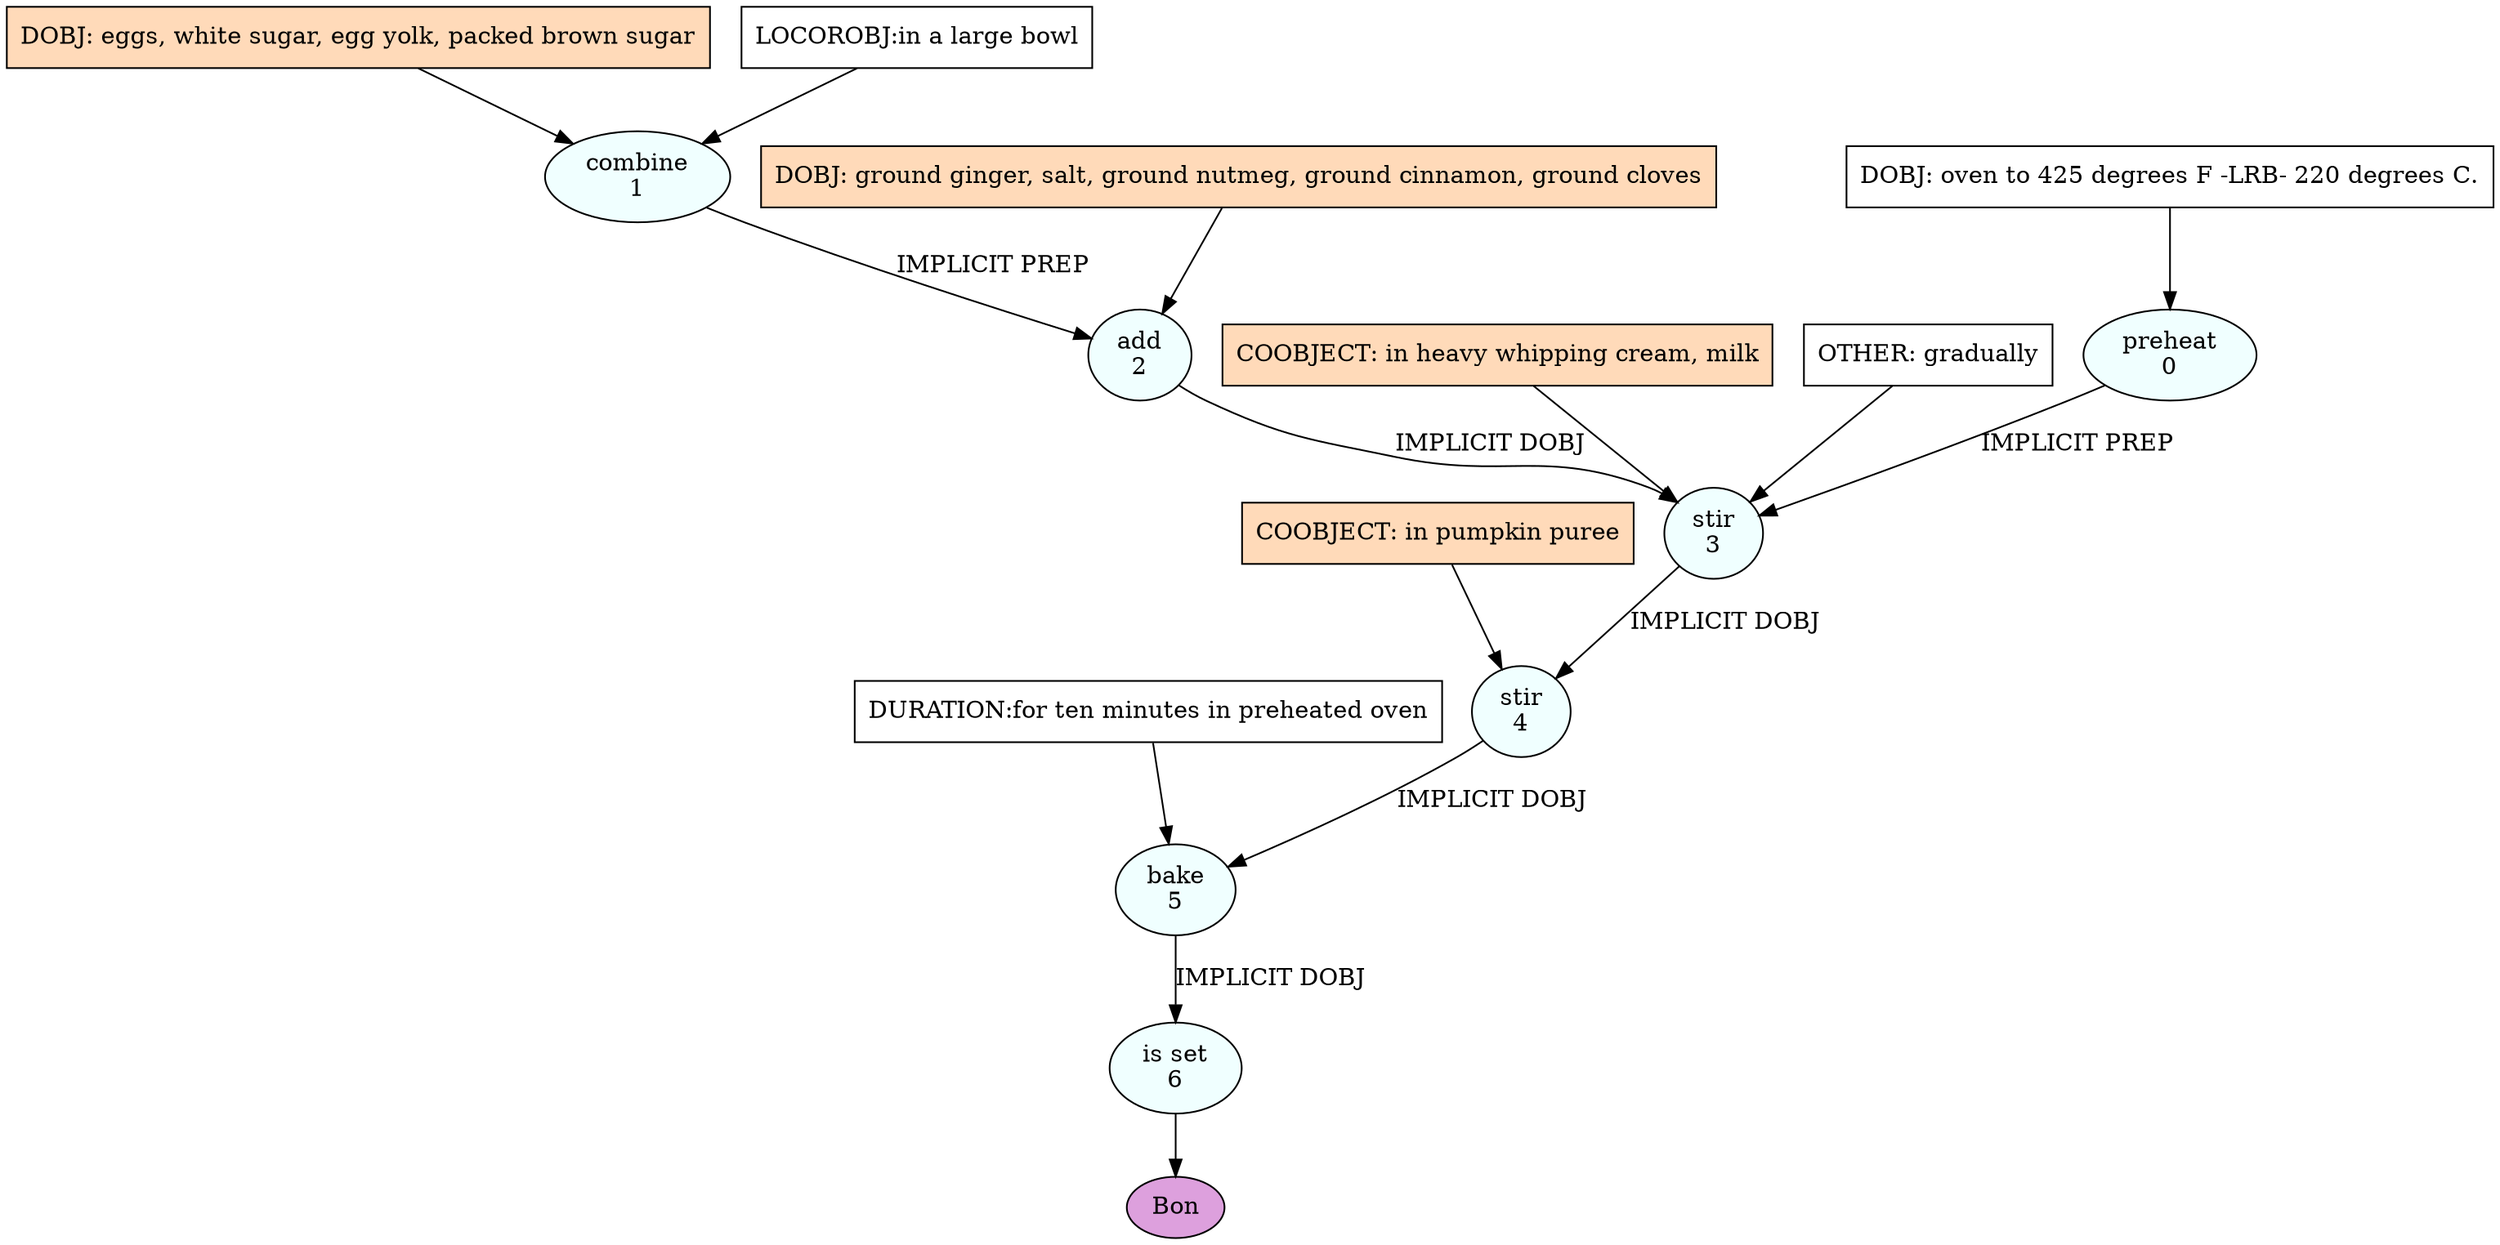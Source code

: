 digraph recipe {
E0[label="preheat
0", shape=oval, style=filled, fillcolor=azure]
E1[label="combine
1", shape=oval, style=filled, fillcolor=azure]
E2[label="add
2", shape=oval, style=filled, fillcolor=azure]
E3[label="stir
3", shape=oval, style=filled, fillcolor=azure]
E4[label="stir
4", shape=oval, style=filled, fillcolor=azure]
E5[label="bake
5", shape=oval, style=filled, fillcolor=azure]
E6[label="is set
6", shape=oval, style=filled, fillcolor=azure]
D0[label="DOBJ: oven to 425 degrees F -LRB- 220 degrees C.", shape=box, style=filled, fillcolor=white]
D0 -> E0
D1[label="DOBJ: eggs, white sugar, egg yolk, packed brown sugar", shape=box, style=filled, fillcolor=peachpuff]
D1 -> E1
P1_0[label="LOCOROBJ:in a large bowl", shape=box, style=filled, fillcolor=white]
P1_0 -> E1
D2_ing[label="DOBJ: ground ginger, salt, ground nutmeg, ground cinnamon, ground cloves", shape=box, style=filled, fillcolor=peachpuff]
D2_ing -> E2
E1 -> E2 [label="IMPLICIT PREP"]
E2 -> E3 [label="IMPLICIT DOBJ"]
E0 -> E3 [label="IMPLICIT PREP"]
P3_1_ing[label="COOBJECT: in heavy whipping cream, milk", shape=box, style=filled, fillcolor=peachpuff]
P3_1_ing -> E3
O3_0_0[label="OTHER: gradually", shape=box, style=filled, fillcolor=white]
O3_0_0 -> E3
E3 -> E4 [label="IMPLICIT DOBJ"]
P4_1_ing[label="COOBJECT: in pumpkin puree", shape=box, style=filled, fillcolor=peachpuff]
P4_1_ing -> E4
E4 -> E5 [label="IMPLICIT DOBJ"]
P5_1_0[label="DURATION:for ten minutes in preheated oven", shape=box, style=filled, fillcolor=white]
P5_1_0 -> E5
E5 -> E6 [label="IMPLICIT DOBJ"]
EOR[label="Bon", shape=oval, style=filled, fillcolor=plum]
E6 -> EOR
}
